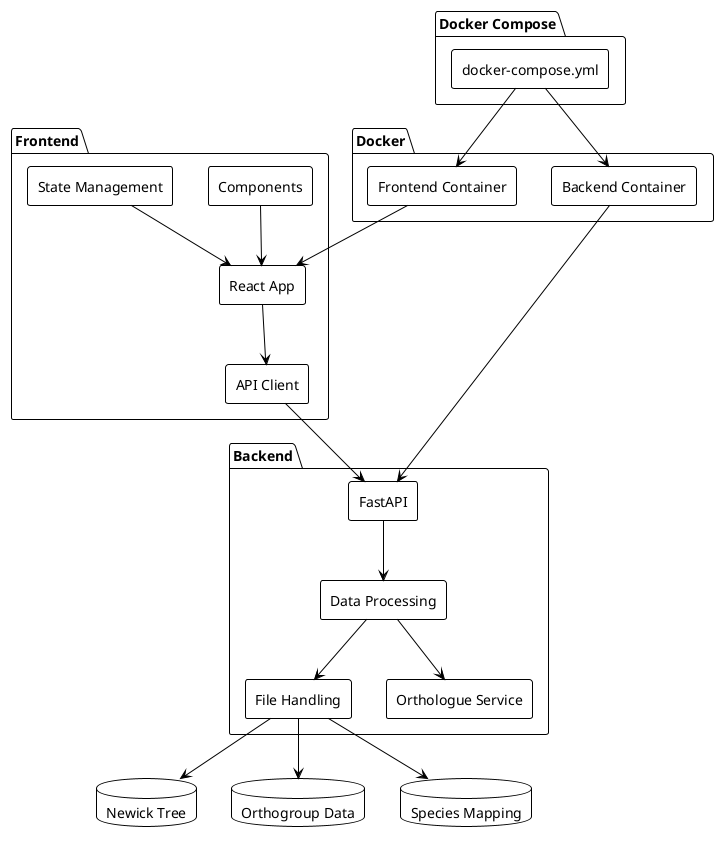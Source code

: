 @startuml
!theme plain
skinparam componentStyle rectangle

' Frontend
package "Frontend" {
  [React App] as ReactApp
  [Components] as Components
  [API Client] as APIClient
  [State Management] as StateManagement
}

' Backend
package "Backend" {
  [FastAPI] as FastAPI
  [Data Processing] as DataProcessing
  [File Handling] as FileHandling
  [Orthologue Service] as OrthologueService
}

' External Systems
database "Newick Tree" as NewickTree
database "Orthogroup Data" as OrthogroupData
database "Species Mapping" as SpeciesMapping

' Frontend to Backend
ReactApp --> APIClient
APIClient --> FastAPI

' Backend to External Systems
FastAPI --> DataProcessing
DataProcessing --> FileHandling
FileHandling --> NewickTree
FileHandling --> OrthogroupData
FileHandling --> SpeciesMapping

' Backend to Orthologue Service
DataProcessing --> OrthologueService

' Frontend Components
Components --> ReactApp
StateManagement --> ReactApp

' Docker and Docker Compose
package "Docker" {
  [Frontend Container] as FrontendContainer
  [Backend Container] as BackendContainer
}

' Docker Compose
package "Docker Compose" {
  [docker-compose.yml] as DockerCompose
}

' Docker to Components
FrontendContainer --> ReactApp
BackendContainer --> FastAPI

' Docker Compose to Docker
DockerCompose --> FrontendContainer
DockerCompose --> BackendContainer

@enduml 
